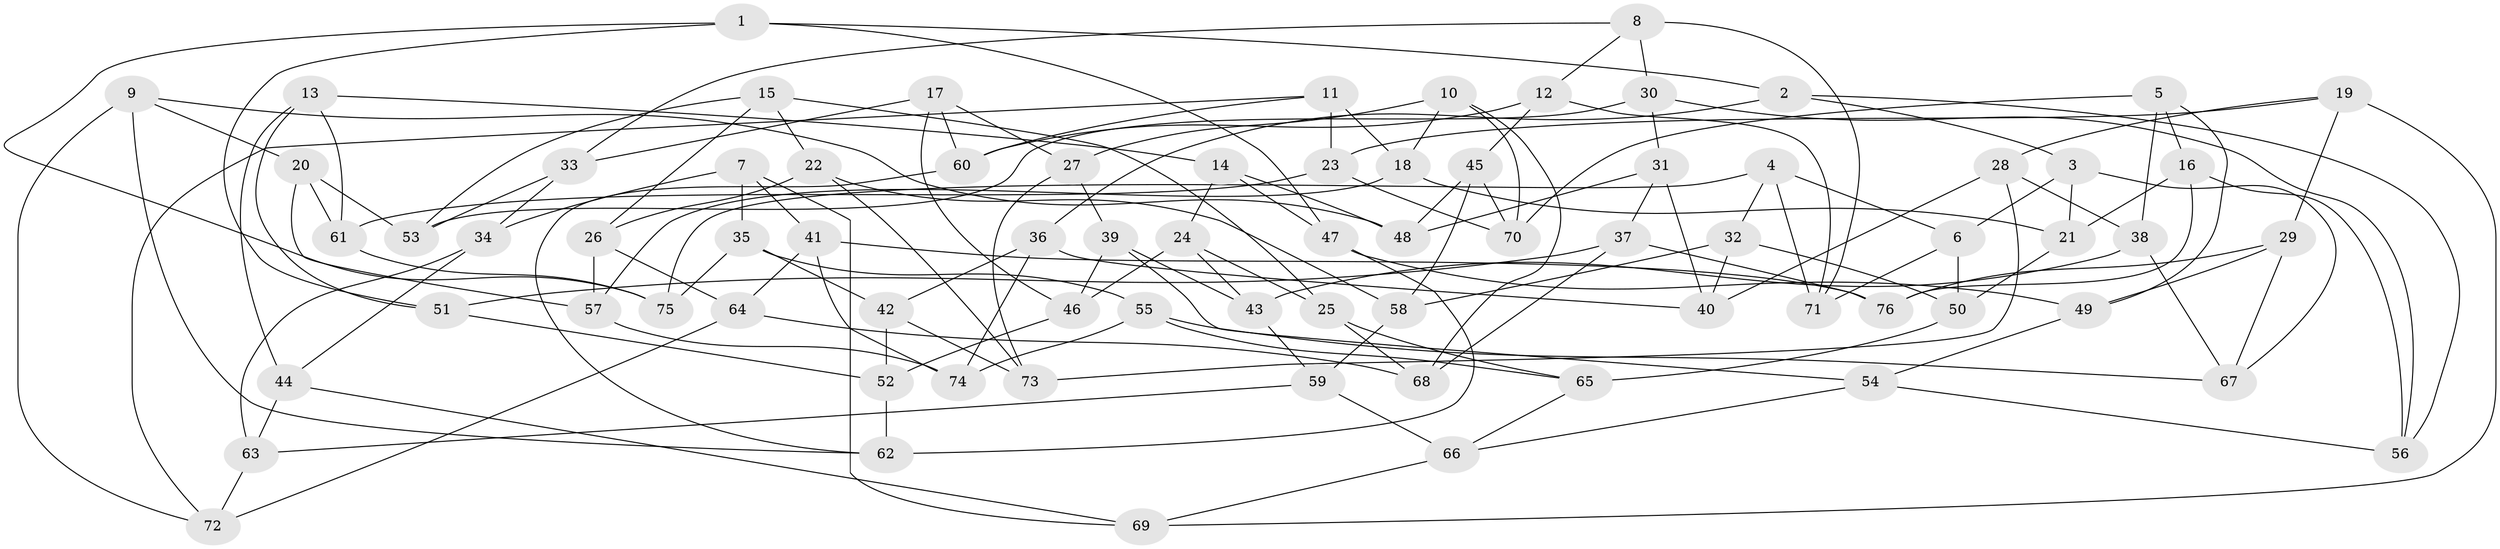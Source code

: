 // Generated by graph-tools (version 1.1) at 2025/26/03/09/25 03:26:50]
// undirected, 76 vertices, 152 edges
graph export_dot {
graph [start="1"]
  node [color=gray90,style=filled];
  1;
  2;
  3;
  4;
  5;
  6;
  7;
  8;
  9;
  10;
  11;
  12;
  13;
  14;
  15;
  16;
  17;
  18;
  19;
  20;
  21;
  22;
  23;
  24;
  25;
  26;
  27;
  28;
  29;
  30;
  31;
  32;
  33;
  34;
  35;
  36;
  37;
  38;
  39;
  40;
  41;
  42;
  43;
  44;
  45;
  46;
  47;
  48;
  49;
  50;
  51;
  52;
  53;
  54;
  55;
  56;
  57;
  58;
  59;
  60;
  61;
  62;
  63;
  64;
  65;
  66;
  67;
  68;
  69;
  70;
  71;
  72;
  73;
  74;
  75;
  76;
  1 -- 75;
  1 -- 2;
  1 -- 47;
  1 -- 51;
  2 -- 3;
  2 -- 56;
  2 -- 36;
  3 -- 6;
  3 -- 67;
  3 -- 21;
  4 -- 32;
  4 -- 6;
  4 -- 71;
  4 -- 75;
  5 -- 16;
  5 -- 38;
  5 -- 70;
  5 -- 49;
  6 -- 50;
  6 -- 71;
  7 -- 41;
  7 -- 34;
  7 -- 35;
  7 -- 69;
  8 -- 33;
  8 -- 71;
  8 -- 12;
  8 -- 30;
  9 -- 72;
  9 -- 62;
  9 -- 48;
  9 -- 20;
  10 -- 70;
  10 -- 68;
  10 -- 27;
  10 -- 18;
  11 -- 60;
  11 -- 72;
  11 -- 23;
  11 -- 18;
  12 -- 71;
  12 -- 60;
  12 -- 45;
  13 -- 61;
  13 -- 44;
  13 -- 14;
  13 -- 51;
  14 -- 48;
  14 -- 47;
  14 -- 24;
  15 -- 26;
  15 -- 53;
  15 -- 25;
  15 -- 22;
  16 -- 56;
  16 -- 21;
  16 -- 76;
  17 -- 60;
  17 -- 27;
  17 -- 46;
  17 -- 33;
  18 -- 57;
  18 -- 21;
  19 -- 69;
  19 -- 23;
  19 -- 29;
  19 -- 28;
  20 -- 61;
  20 -- 57;
  20 -- 53;
  21 -- 50;
  22 -- 58;
  22 -- 73;
  22 -- 26;
  23 -- 61;
  23 -- 70;
  24 -- 25;
  24 -- 43;
  24 -- 46;
  25 -- 68;
  25 -- 65;
  26 -- 64;
  26 -- 57;
  27 -- 73;
  27 -- 39;
  28 -- 38;
  28 -- 40;
  28 -- 73;
  29 -- 76;
  29 -- 67;
  29 -- 49;
  30 -- 56;
  30 -- 31;
  30 -- 53;
  31 -- 40;
  31 -- 48;
  31 -- 37;
  32 -- 40;
  32 -- 50;
  32 -- 58;
  33 -- 53;
  33 -- 34;
  34 -- 44;
  34 -- 63;
  35 -- 55;
  35 -- 42;
  35 -- 75;
  36 -- 42;
  36 -- 74;
  36 -- 40;
  37 -- 51;
  37 -- 76;
  37 -- 68;
  38 -- 67;
  38 -- 43;
  39 -- 43;
  39 -- 54;
  39 -- 46;
  41 -- 76;
  41 -- 74;
  41 -- 64;
  42 -- 73;
  42 -- 52;
  43 -- 59;
  44 -- 63;
  44 -- 69;
  45 -- 70;
  45 -- 48;
  45 -- 58;
  46 -- 52;
  47 -- 62;
  47 -- 49;
  49 -- 54;
  50 -- 65;
  51 -- 52;
  52 -- 62;
  54 -- 56;
  54 -- 66;
  55 -- 65;
  55 -- 74;
  55 -- 67;
  57 -- 74;
  58 -- 59;
  59 -- 63;
  59 -- 66;
  60 -- 62;
  61 -- 75;
  63 -- 72;
  64 -- 72;
  64 -- 68;
  65 -- 66;
  66 -- 69;
}
